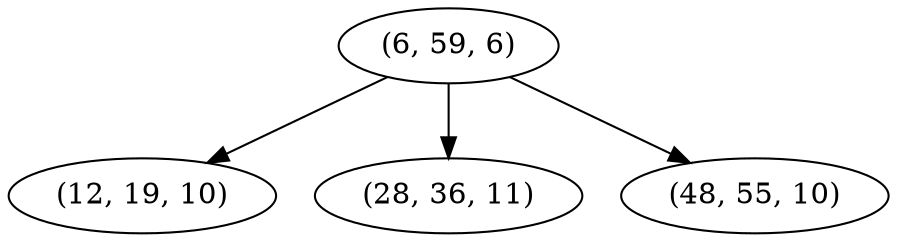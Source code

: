 digraph tree {
    "(6, 59, 6)";
    "(12, 19, 10)";
    "(28, 36, 11)";
    "(48, 55, 10)";
    "(6, 59, 6)" -> "(12, 19, 10)";
    "(6, 59, 6)" -> "(28, 36, 11)";
    "(6, 59, 6)" -> "(48, 55, 10)";
}
